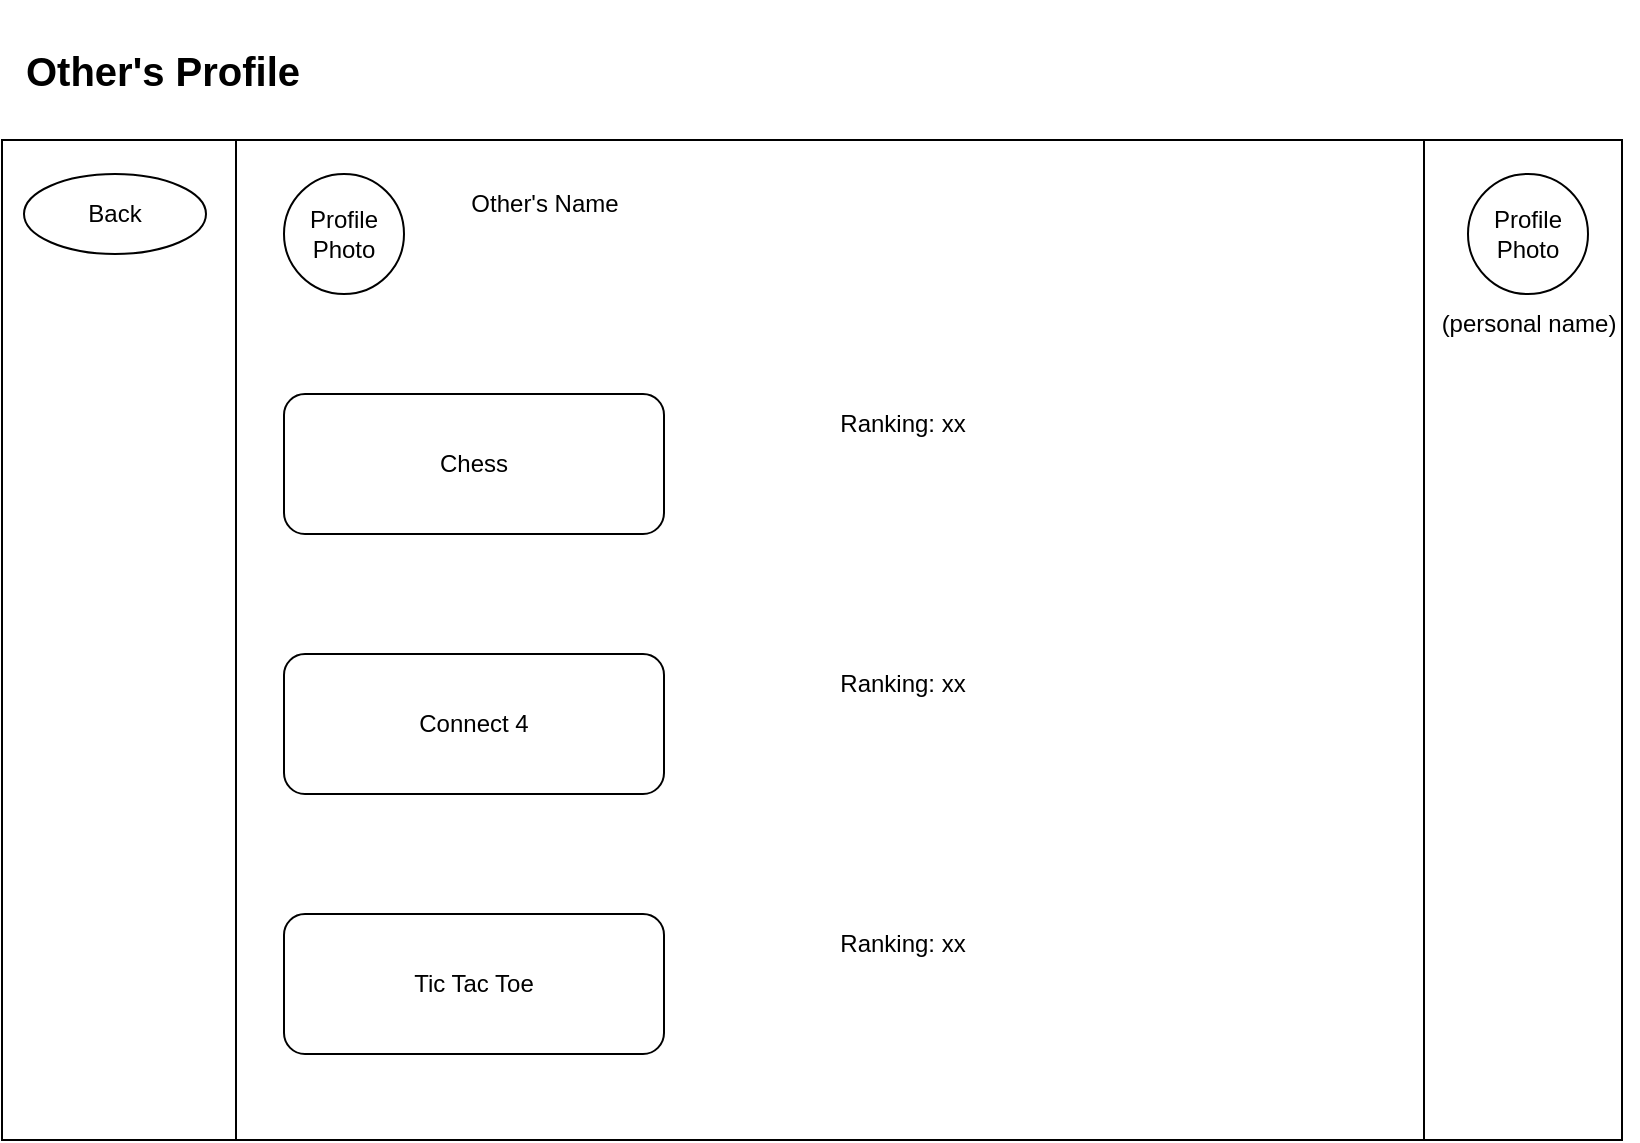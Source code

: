 <mxfile version="24.7.17">
  <diagram name="Page-1" id="eJpzMhBAzyf9ePUwecCP">
    <mxGraphModel dx="925" dy="1120" grid="1" gridSize="10" guides="1" tooltips="1" connect="1" arrows="1" fold="1" page="1" pageScale="1" pageWidth="827" pageHeight="1169" math="0" shadow="0">
      <root>
        <mxCell id="0" />
        <mxCell id="1" parent="0" />
        <mxCell id="sVHqh6Q9jJszK81v89sf-1" value="&lt;h1&gt;&lt;font style=&quot;font-size: 20px;&quot;&gt;Other&#39;s Profile&lt;/font&gt;&lt;/h1&gt;" style="text;html=1;align=center;verticalAlign=middle;resizable=0;points=[];autosize=1;strokeColor=none;fillColor=none;" vertex="1" parent="1">
          <mxGeometry x="9" y="73" width="160" height="70" as="geometry" />
        </mxCell>
        <mxCell id="sVHqh6Q9jJszK81v89sf-4" value="" style="rounded=0;whiteSpace=wrap;html=1;" vertex="1" parent="1">
          <mxGeometry x="9" y="143" width="810" height="500" as="geometry" />
        </mxCell>
        <mxCell id="sVHqh6Q9jJszK81v89sf-5" value="Profile&lt;div&gt;Photo&lt;/div&gt;" style="ellipse;whiteSpace=wrap;html=1;aspect=fixed;" vertex="1" parent="1">
          <mxGeometry x="742" y="160" width="60" height="60" as="geometry" />
        </mxCell>
        <mxCell id="sVHqh6Q9jJszK81v89sf-6" value="(personal name)" style="text;html=1;align=center;verticalAlign=middle;resizable=0;points=[];autosize=1;strokeColor=none;fillColor=none;" vertex="1" parent="1">
          <mxGeometry x="717" y="220" width="110" height="30" as="geometry" />
        </mxCell>
        <mxCell id="sVHqh6Q9jJszK81v89sf-7" value="Back" style="ellipse;whiteSpace=wrap;html=1;" vertex="1" parent="1">
          <mxGeometry x="20" y="160" width="91" height="40" as="geometry" />
        </mxCell>
        <mxCell id="sVHqh6Q9jJszK81v89sf-11" value="" style="rounded=0;whiteSpace=wrap;html=1;" vertex="1" parent="1">
          <mxGeometry x="126" y="143" width="594" height="500" as="geometry" />
        </mxCell>
        <mxCell id="sVHqh6Q9jJszK81v89sf-12" value="Profile&lt;div&gt;Photo&lt;/div&gt;" style="ellipse;whiteSpace=wrap;html=1;aspect=fixed;" vertex="1" parent="1">
          <mxGeometry x="150" y="160" width="60" height="60" as="geometry" />
        </mxCell>
        <mxCell id="sVHqh6Q9jJszK81v89sf-14" value="Other&#39;s Name" style="text;html=1;align=center;verticalAlign=middle;resizable=0;points=[];autosize=1;strokeColor=none;fillColor=none;" vertex="1" parent="1">
          <mxGeometry x="230" y="160" width="100" height="30" as="geometry" />
        </mxCell>
        <mxCell id="sVHqh6Q9jJszK81v89sf-15" value="Chess" style="rounded=1;whiteSpace=wrap;html=1;strokeColor=default;align=center;verticalAlign=middle;fontFamily=Helvetica;fontSize=12;fontColor=default;fillColor=default;" vertex="1" parent="1">
          <mxGeometry x="150" y="270" width="190" height="70" as="geometry" />
        </mxCell>
        <mxCell id="sVHqh6Q9jJszK81v89sf-16" value="Tic Tac Toe" style="rounded=1;whiteSpace=wrap;html=1;strokeColor=default;align=center;verticalAlign=middle;fontFamily=Helvetica;fontSize=12;fontColor=default;fillColor=default;" vertex="1" parent="1">
          <mxGeometry x="150" y="530" width="190" height="70" as="geometry" />
        </mxCell>
        <mxCell id="sVHqh6Q9jJszK81v89sf-17" value="Connect 4" style="rounded=1;whiteSpace=wrap;html=1;strokeColor=default;align=center;verticalAlign=middle;fontFamily=Helvetica;fontSize=12;fontColor=default;fillColor=default;" vertex="1" parent="1">
          <mxGeometry x="150" y="400" width="190" height="70" as="geometry" />
        </mxCell>
        <mxCell id="sVHqh6Q9jJszK81v89sf-18" value="Ranking: xx" style="text;html=1;align=center;verticalAlign=middle;resizable=0;points=[];autosize=1;strokeColor=none;fillColor=none;" vertex="1" parent="1">
          <mxGeometry x="414" y="530" width="90" height="30" as="geometry" />
        </mxCell>
        <mxCell id="sVHqh6Q9jJszK81v89sf-19" value="Ranking: xx" style="text;html=1;align=center;verticalAlign=middle;resizable=0;points=[];autosize=1;strokeColor=none;fillColor=none;" vertex="1" parent="1">
          <mxGeometry x="414" y="400" width="90" height="30" as="geometry" />
        </mxCell>
        <mxCell id="sVHqh6Q9jJszK81v89sf-20" value="Ranking: xx" style="text;html=1;align=center;verticalAlign=middle;resizable=0;points=[];autosize=1;strokeColor=none;fillColor=none;" vertex="1" parent="1">
          <mxGeometry x="414" y="270" width="90" height="30" as="geometry" />
        </mxCell>
      </root>
    </mxGraphModel>
  </diagram>
</mxfile>
